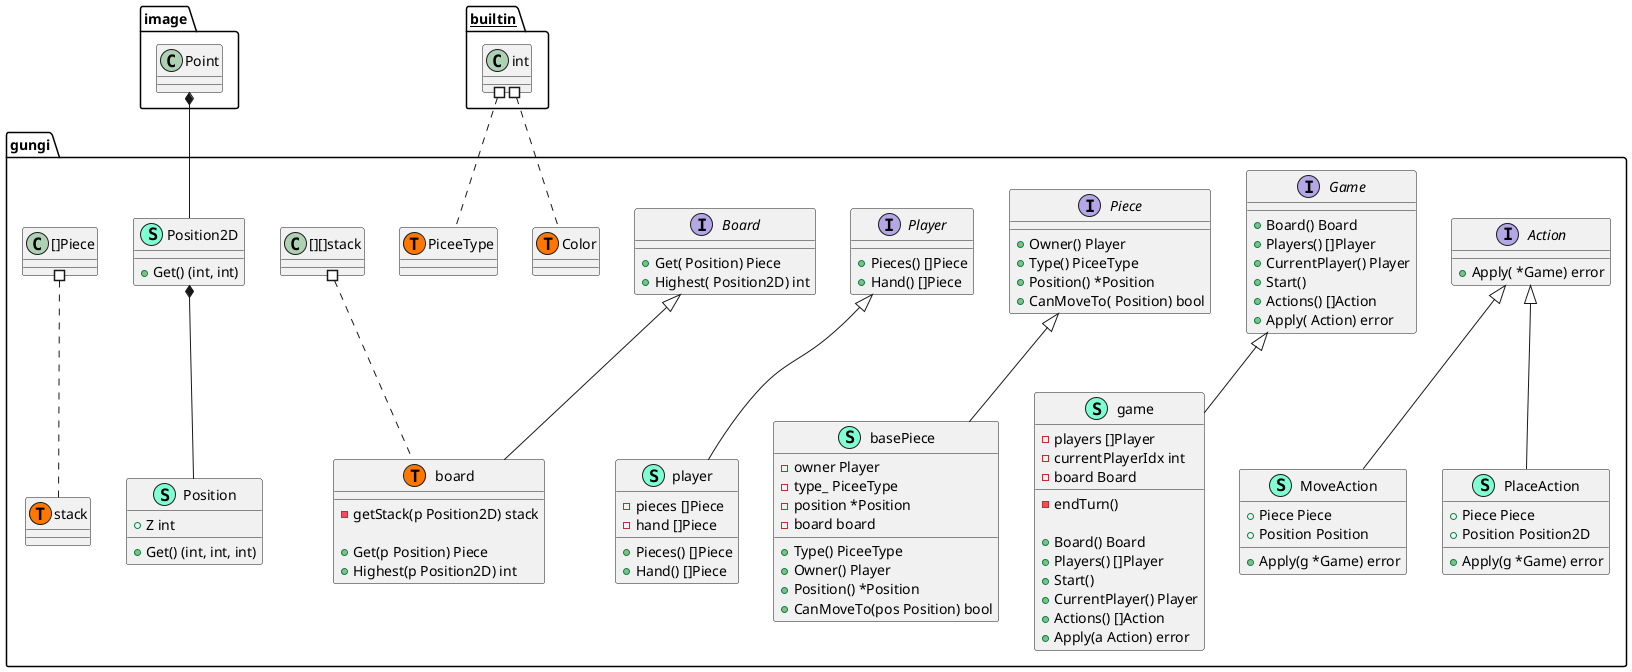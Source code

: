 @startuml
namespace gungi {
    interface Action  {
        + Apply( *Game) error

    }
    interface Board  {
        + Get( Position) Piece
        + Highest( Position2D) int

    }
    interface Game  {
        + Board() Board
        + Players() []Player
        + CurrentPlayer() Player
        + Start() 
        + Actions() []Action
        + Apply( Action) error

    }
    class MoveAction << (S,Aquamarine) >> {
        + Piece Piece
        + Position Position

        + Apply(g *Game) error

    }
    interface Piece  {
        + Owner() Player
        + Type() PiceeType
        + Position() *Position
        + CanMoveTo( Position) bool

    }
    class PlaceAction << (S,Aquamarine) >> {
        + Piece Piece
        + Position Position2D

        + Apply(g *Game) error

    }
    interface Player  {
        + Pieces() []Piece
        + Hand() []Piece

    }
    class Position << (S,Aquamarine) >> {
        + Z int

        + Get() (int, int, int)

    }
    class Position2D << (S,Aquamarine) >> {
        + Get() (int, int)

    }
    class basePiece << (S,Aquamarine) >> {
        - owner Player
        - type_ PiceeType
        - position *Position
        - board board

        + Type() PiceeType
        + Owner() Player
        + Position() *Position
        + CanMoveTo(pos Position) bool

    }
    class board << (S,Aquamarine) >> {
        - getStack(p Position2D) stack

        + Get(p Position) Piece
        + Highest(p Position2D) int

    }
    class game << (S,Aquamarine) >> {
        - players []Player
        - currentPlayerIdx int
        - board Board

        - endTurn() 

        + Board() Board
        + Players() []Player
        + Start() 
        + CurrentPlayer() Player
        + Actions() []Action
        + Apply(a Action) error

    }
    class gungi.Color << (T, #FF7700) >>  {
    }
    class gungi.PiceeType << (T, #FF7700) >>  {
    }
    class gungi.board << (T, #FF7700) >>  {
    }
    class gungi.stack << (T, #FF7700) >>  {
    }
    class player << (S,Aquamarine) >> {
        - pieces []Piece
        - hand []Piece

        + Pieces() []Piece
        + Hand() []Piece

    }
}
"gungi.Position2D" *-- "gungi.Position"
"image.Point" *-- "gungi.Position2D"

"gungi.Action" <|-- "gungi.MoveAction"
"gungi.Action" <|-- "gungi.PlaceAction"
"gungi.Piece" <|-- "gungi.basePiece"
"gungi.Board" <|-- "gungi.board"
"gungi.Game" <|-- "gungi.game"
"gungi.Player" <|-- "gungi.player"

"__builtin__.int" #.. "gungi.Color"
"__builtin__.int" #.. "gungi.PiceeType"
"gungi.[]Piece" #.. "gungi.stack"
"gungi.[][]stack" #.. "gungi.board"
@enduml
